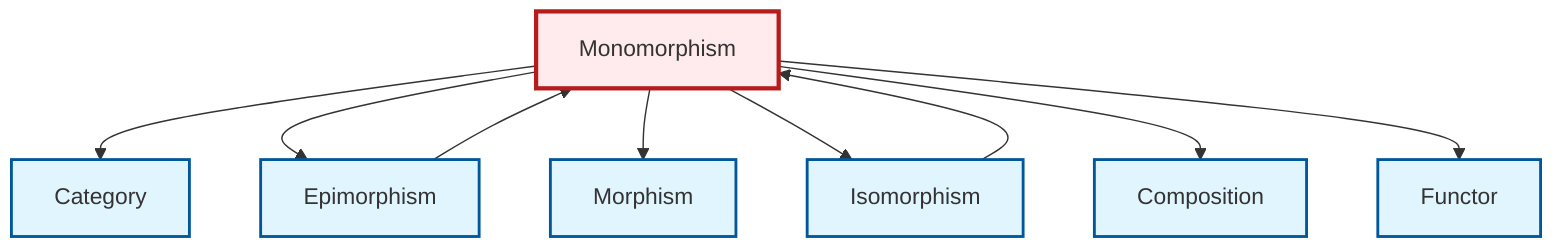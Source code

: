 graph TD
    classDef definition fill:#e1f5fe,stroke:#01579b,stroke-width:2px
    classDef theorem fill:#f3e5f5,stroke:#4a148c,stroke-width:2px
    classDef axiom fill:#fff3e0,stroke:#e65100,stroke-width:2px
    classDef example fill:#e8f5e9,stroke:#1b5e20,stroke-width:2px
    classDef current fill:#ffebee,stroke:#b71c1c,stroke-width:3px
    def-category["Category"]:::definition
    def-morphism["Morphism"]:::definition
    def-monomorphism["Monomorphism"]:::definition
    def-epimorphism["Epimorphism"]:::definition
    def-composition["Composition"]:::definition
    def-isomorphism["Isomorphism"]:::definition
    def-functor["Functor"]:::definition
    def-monomorphism --> def-category
    def-isomorphism --> def-monomorphism
    def-epimorphism --> def-monomorphism
    def-monomorphism --> def-epimorphism
    def-monomorphism --> def-morphism
    def-monomorphism --> def-isomorphism
    def-monomorphism --> def-composition
    def-monomorphism --> def-functor
    class def-monomorphism current
